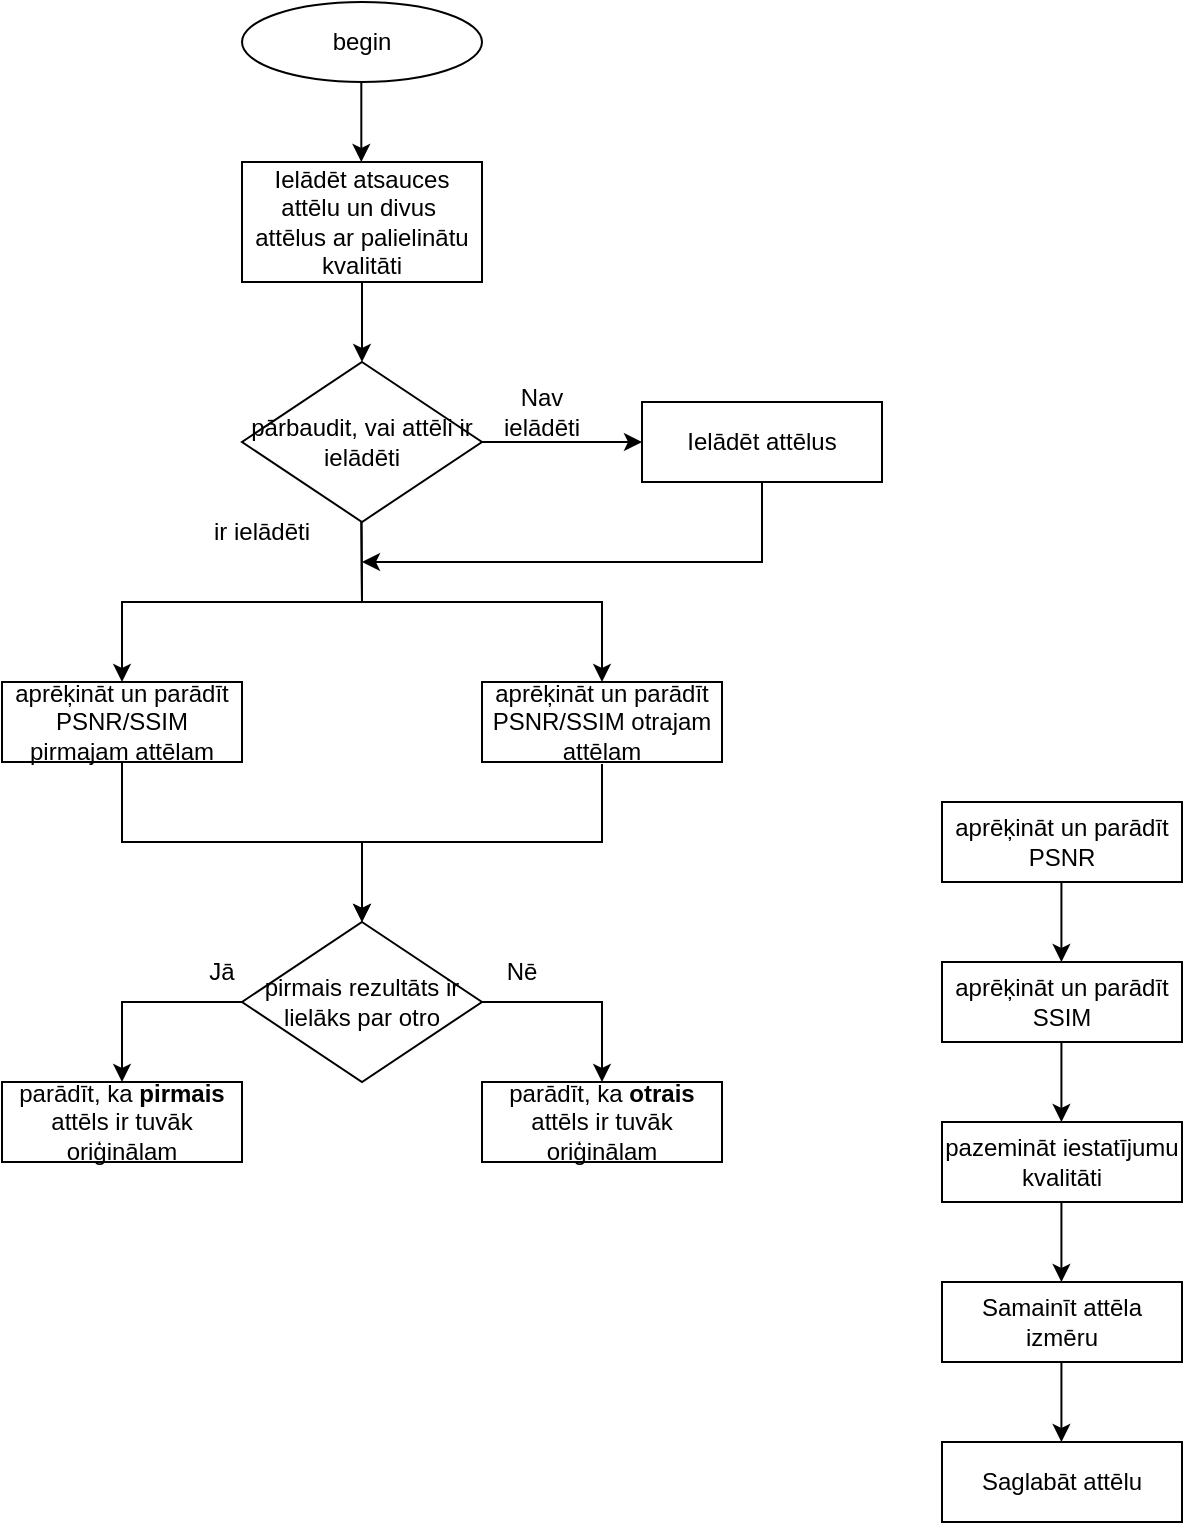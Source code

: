 <mxfile version="21.2.1" type="device">
  <diagram name="Page-1" id="V6NnG6JSAPqMCgrBSv0S">
    <mxGraphModel dx="792" dy="1138" grid="1" gridSize="10" guides="1" tooltips="1" connect="1" arrows="1" fold="1" page="1" pageScale="1" pageWidth="850" pageHeight="1100" math="0" shadow="0">
      <root>
        <mxCell id="0" />
        <mxCell id="1" parent="0" />
        <mxCell id="6-HuteZujA5nTzYitCQp-1" value="begin" style="ellipse;whiteSpace=wrap;html=1;" parent="1" vertex="1">
          <mxGeometry x="360" y="240" width="120" height="40" as="geometry" />
        </mxCell>
        <mxCell id="6-HuteZujA5nTzYitCQp-3" value="pārbaudit, vai attēli ir ielādēti" style="rhombus;whiteSpace=wrap;html=1;" parent="1" vertex="1">
          <mxGeometry x="360" y="420" width="120" height="80" as="geometry" />
        </mxCell>
        <mxCell id="6-HuteZujA5nTzYitCQp-7" value="" style="endArrow=classic;html=1;rounded=0;exitX=1;exitY=0.5;exitDx=0;exitDy=0;" parent="1" source="6-HuteZujA5nTzYitCQp-3" edge="1">
          <mxGeometry width="50" height="50" relative="1" as="geometry">
            <mxPoint x="540" y="470" as="sourcePoint" />
            <mxPoint x="560" y="460" as="targetPoint" />
          </mxGeometry>
        </mxCell>
        <mxCell id="6-HuteZujA5nTzYitCQp-9" value="" style="endArrow=classic;html=1;rounded=0;exitX=0.5;exitY=1;exitDx=0;exitDy=0;" parent="1" edge="1">
          <mxGeometry width="50" height="50" relative="1" as="geometry">
            <mxPoint x="620" y="480" as="sourcePoint" />
            <mxPoint x="420" y="520" as="targetPoint" />
            <Array as="points">
              <mxPoint x="620" y="520" />
            </Array>
          </mxGeometry>
        </mxCell>
        <mxCell id="6-HuteZujA5nTzYitCQp-10" value="Nav ielādēti" style="text;html=1;strokeColor=none;fillColor=none;align=center;verticalAlign=middle;whiteSpace=wrap;rounded=0;" parent="1" vertex="1">
          <mxGeometry x="480" y="430" width="60" height="30" as="geometry" />
        </mxCell>
        <mxCell id="6-HuteZujA5nTzYitCQp-11" value="ir ielādēti" style="text;html=1;strokeColor=none;fillColor=none;align=center;verticalAlign=middle;whiteSpace=wrap;rounded=0;" parent="1" vertex="1">
          <mxGeometry x="340" y="490" width="60" height="30" as="geometry" />
        </mxCell>
        <mxCell id="6-HuteZujA5nTzYitCQp-12" value="aprēķināt un parādīt PSNR/SSIM pirmajam attēlam" style="rounded=0;whiteSpace=wrap;html=1;" parent="1" vertex="1">
          <mxGeometry x="240" y="580" width="120" height="40" as="geometry" />
        </mxCell>
        <mxCell id="6-HuteZujA5nTzYitCQp-13" value="" style="endArrow=classic;html=1;rounded=0;exitX=0.5;exitY=1;exitDx=0;exitDy=0;entryX=0.5;entryY=0;entryDx=0;entryDy=0;" parent="1" target="6-HuteZujA5nTzYitCQp-12" edge="1">
          <mxGeometry width="50" height="50" relative="1" as="geometry">
            <mxPoint x="419.71" y="500" as="sourcePoint" />
            <mxPoint x="419.71" y="540" as="targetPoint" />
            <Array as="points">
              <mxPoint x="420" y="540" />
              <mxPoint x="300" y="540" />
            </Array>
          </mxGeometry>
        </mxCell>
        <mxCell id="6-HuteZujA5nTzYitCQp-14" value="aprēķināt un parādīt PSNR" style="rounded=0;whiteSpace=wrap;html=1;" parent="1" vertex="1">
          <mxGeometry x="710" y="640" width="120" height="40" as="geometry" />
        </mxCell>
        <mxCell id="6-HuteZujA5nTzYitCQp-15" value="aprēķināt un parādīt SSIM" style="rounded=0;whiteSpace=wrap;html=1;" parent="1" vertex="1">
          <mxGeometry x="710" y="720" width="120" height="40" as="geometry" />
        </mxCell>
        <mxCell id="6-HuteZujA5nTzYitCQp-16" value="pazemināt iestatījumu kvalitāti" style="rounded=0;whiteSpace=wrap;html=1;" parent="1" vertex="1">
          <mxGeometry x="710" y="800" width="120" height="40" as="geometry" />
        </mxCell>
        <mxCell id="6-HuteZujA5nTzYitCQp-17" value="Samainīt attēla izmēru" style="rounded=0;whiteSpace=wrap;html=1;" parent="1" vertex="1">
          <mxGeometry x="710" y="880" width="120" height="40" as="geometry" />
        </mxCell>
        <mxCell id="6-HuteZujA5nTzYitCQp-18" value="Saglabāt attēlu" style="rounded=0;whiteSpace=wrap;html=1;" parent="1" vertex="1">
          <mxGeometry x="710" y="960" width="120" height="40" as="geometry" />
        </mxCell>
        <mxCell id="6-HuteZujA5nTzYitCQp-20" value="" style="endArrow=classic;html=1;rounded=0;exitX=0.5;exitY=1;exitDx=0;exitDy=0;entryX=0.5;entryY=0;entryDx=0;entryDy=0;" parent="1" edge="1">
          <mxGeometry width="50" height="50" relative="1" as="geometry">
            <mxPoint x="769.71" y="680" as="sourcePoint" />
            <mxPoint x="769.71" y="720" as="targetPoint" />
          </mxGeometry>
        </mxCell>
        <mxCell id="6-HuteZujA5nTzYitCQp-21" value="" style="endArrow=classic;html=1;rounded=0;exitX=0.5;exitY=1;exitDx=0;exitDy=0;entryX=0.5;entryY=0;entryDx=0;entryDy=0;" parent="1" edge="1">
          <mxGeometry width="50" height="50" relative="1" as="geometry">
            <mxPoint x="769.71" y="760" as="sourcePoint" />
            <mxPoint x="769.71" y="800" as="targetPoint" />
          </mxGeometry>
        </mxCell>
        <mxCell id="6-HuteZujA5nTzYitCQp-22" value="" style="endArrow=classic;html=1;rounded=0;exitX=0.5;exitY=1;exitDx=0;exitDy=0;entryX=0.5;entryY=0;entryDx=0;entryDy=0;" parent="1" edge="1">
          <mxGeometry width="50" height="50" relative="1" as="geometry">
            <mxPoint x="769.71" y="840" as="sourcePoint" />
            <mxPoint x="769.71" y="880" as="targetPoint" />
          </mxGeometry>
        </mxCell>
        <mxCell id="6-HuteZujA5nTzYitCQp-23" value="" style="endArrow=classic;html=1;rounded=0;exitX=0.5;exitY=1;exitDx=0;exitDy=0;entryX=0.5;entryY=0;entryDx=0;entryDy=0;" parent="1" edge="1">
          <mxGeometry width="50" height="50" relative="1" as="geometry">
            <mxPoint x="769.71" y="920" as="sourcePoint" />
            <mxPoint x="769.71" y="960" as="targetPoint" />
          </mxGeometry>
        </mxCell>
        <mxCell id="6-HuteZujA5nTzYitCQp-24" value="Ielādēt attēlus" style="rounded=0;whiteSpace=wrap;html=1;" parent="1" vertex="1">
          <mxGeometry x="560" y="440" width="120" height="40" as="geometry" />
        </mxCell>
        <mxCell id="6-HuteZujA5nTzYitCQp-26" value="pirmais rezultāts ir lielāks par otro" style="rhombus;whiteSpace=wrap;html=1;" parent="1" vertex="1">
          <mxGeometry x="360" y="700" width="120" height="80" as="geometry" />
        </mxCell>
        <mxCell id="6-HuteZujA5nTzYitCQp-27" value="aprēķināt un parādīt PSNR/SSIM otrajam attēlam" style="rounded=0;whiteSpace=wrap;html=1;" parent="1" vertex="1">
          <mxGeometry x="480" y="580" width="120" height="40" as="geometry" />
        </mxCell>
        <mxCell id="6-HuteZujA5nTzYitCQp-28" value="" style="endArrow=classic;html=1;rounded=0;exitX=0.5;exitY=1;exitDx=0;exitDy=0;entryX=0.5;entryY=0;entryDx=0;entryDy=0;" parent="1" target="6-HuteZujA5nTzYitCQp-27" edge="1">
          <mxGeometry width="50" height="50" relative="1" as="geometry">
            <mxPoint x="419.71" y="500" as="sourcePoint" />
            <mxPoint x="300" y="580" as="targetPoint" />
            <Array as="points">
              <mxPoint x="420" y="540" />
              <mxPoint x="540" y="540" />
            </Array>
          </mxGeometry>
        </mxCell>
        <mxCell id="6-HuteZujA5nTzYitCQp-30" value="" style="endArrow=classic;html=1;rounded=0;exitX=0.5;exitY=1;exitDx=0;exitDy=0;entryX=0.5;entryY=0;entryDx=0;entryDy=0;" parent="1" source="6-HuteZujA5nTzYitCQp-12" target="6-HuteZujA5nTzYitCQp-26" edge="1">
          <mxGeometry width="50" height="50" relative="1" as="geometry">
            <mxPoint x="310" y="880" as="sourcePoint" />
            <mxPoint x="414" y="710" as="targetPoint" />
            <Array as="points">
              <mxPoint x="300" y="660" />
              <mxPoint x="420" y="660" />
            </Array>
          </mxGeometry>
        </mxCell>
        <mxCell id="6-HuteZujA5nTzYitCQp-31" value="" style="endArrow=classic;html=1;rounded=0;exitX=0.5;exitY=1;exitDx=0;exitDy=0;entryX=0.5;entryY=0;entryDx=0;entryDy=0;" parent="1" target="6-HuteZujA5nTzYitCQp-26" edge="1">
          <mxGeometry width="50" height="50" relative="1" as="geometry">
            <mxPoint x="540" y="621" as="sourcePoint" />
            <mxPoint x="654" y="710" as="targetPoint" />
            <Array as="points">
              <mxPoint x="540" y="660" />
              <mxPoint x="480" y="660" />
              <mxPoint x="420" y="660" />
            </Array>
          </mxGeometry>
        </mxCell>
        <mxCell id="6-HuteZujA5nTzYitCQp-33" value="" style="endArrow=classic;html=1;rounded=0;exitX=0;exitY=0.5;exitDx=0;exitDy=0;" parent="1" source="6-HuteZujA5nTzYitCQp-26" edge="1">
          <mxGeometry width="50" height="50" relative="1" as="geometry">
            <mxPoint x="340" y="740" as="sourcePoint" />
            <mxPoint x="300" y="780" as="targetPoint" />
            <Array as="points">
              <mxPoint x="300" y="740" />
            </Array>
          </mxGeometry>
        </mxCell>
        <mxCell id="6-HuteZujA5nTzYitCQp-34" value="" style="endArrow=classic;html=1;rounded=0;exitX=0;exitY=0.5;exitDx=0;exitDy=0;" parent="1" edge="1">
          <mxGeometry width="50" height="50" relative="1" as="geometry">
            <mxPoint x="480" y="740" as="sourcePoint" />
            <mxPoint x="540" y="780" as="targetPoint" />
            <Array as="points">
              <mxPoint x="540" y="740" />
            </Array>
          </mxGeometry>
        </mxCell>
        <mxCell id="6-HuteZujA5nTzYitCQp-35" value="parādīt, ka &lt;b&gt;pirmais &lt;/b&gt;attēls ir tuvāk oriģinālam" style="rounded=0;whiteSpace=wrap;html=1;" parent="1" vertex="1">
          <mxGeometry x="240" y="780" width="120" height="40" as="geometry" />
        </mxCell>
        <mxCell id="6-HuteZujA5nTzYitCQp-36" value="Jā" style="text;html=1;strokeColor=none;fillColor=none;align=center;verticalAlign=middle;whiteSpace=wrap;rounded=0;" parent="1" vertex="1">
          <mxGeometry x="320" y="710" width="60" height="30" as="geometry" />
        </mxCell>
        <mxCell id="6-HuteZujA5nTzYitCQp-37" value="parādīt, ka &lt;b&gt;otrais &lt;/b&gt;attēls ir tuvāk oriģinālam" style="rounded=0;whiteSpace=wrap;html=1;" parent="1" vertex="1">
          <mxGeometry x="480" y="780" width="120" height="40" as="geometry" />
        </mxCell>
        <mxCell id="6-HuteZujA5nTzYitCQp-38" value="Nē" style="text;html=1;strokeColor=none;fillColor=none;align=center;verticalAlign=middle;whiteSpace=wrap;rounded=0;" parent="1" vertex="1">
          <mxGeometry x="470" y="710" width="60" height="30" as="geometry" />
        </mxCell>
        <mxCell id="6-HuteZujA5nTzYitCQp-39" value="Ielādēt atsauces attēlu un divus&amp;nbsp; attēlus ar palielinātu kvalitāti" style="rounded=0;whiteSpace=wrap;html=1;" parent="1" vertex="1">
          <mxGeometry x="360" y="320" width="120" height="60" as="geometry" />
        </mxCell>
        <mxCell id="6-HuteZujA5nTzYitCQp-40" value="" style="endArrow=classic;html=1;rounded=0;exitX=0.5;exitY=1;exitDx=0;exitDy=0;entryX=0.5;entryY=0;entryDx=0;entryDy=0;" parent="1" source="6-HuteZujA5nTzYitCQp-39" target="6-HuteZujA5nTzYitCQp-3" edge="1">
          <mxGeometry width="50" height="50" relative="1" as="geometry">
            <mxPoint x="280" y="420" as="sourcePoint" />
            <mxPoint x="330" y="370" as="targetPoint" />
          </mxGeometry>
        </mxCell>
        <mxCell id="6-HuteZujA5nTzYitCQp-41" value="" style="endArrow=classic;html=1;rounded=0;exitX=0.5;exitY=1;exitDx=0;exitDy=0;entryX=0.5;entryY=0;entryDx=0;entryDy=0;" parent="1" edge="1">
          <mxGeometry width="50" height="50" relative="1" as="geometry">
            <mxPoint x="419.66" y="280" as="sourcePoint" />
            <mxPoint x="419.66" y="320" as="targetPoint" />
          </mxGeometry>
        </mxCell>
      </root>
    </mxGraphModel>
  </diagram>
</mxfile>
